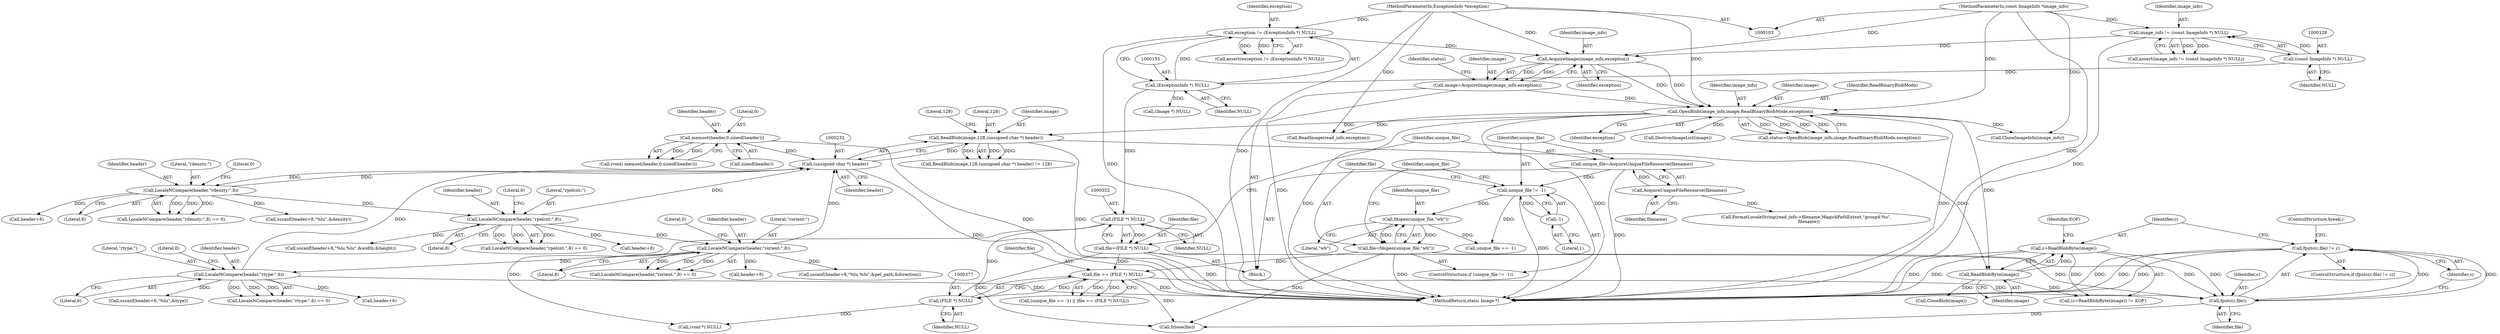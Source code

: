 digraph "0_ImageMagick_6b6bff054d569a77973f2140c0e86366e6168a6c@API" {
"1000390" [label="(Call,fputc(c,file) != c)"];
"1000391" [label="(Call,fputc(c,file))"];
"1000384" [label="(Call,c=ReadBlobByte(image))"];
"1000386" [label="(Call,ReadBlobByte(image))"];
"1000170" [label="(Call,OpenBlob(image_info,image,ReadBinaryBlobMode,exception))"];
"1000165" [label="(Call,AcquireImage(image_info,exception))"];
"1000125" [label="(Call,image_info != (const ImageInfo *) NULL)"];
"1000104" [label="(MethodParameterIn,const ImageInfo *image_info)"];
"1000127" [label="(Call,(const ImageInfo *) NULL)"];
"1000152" [label="(Call,exception != (ExceptionInfo *) NULL)"];
"1000105" [label="(MethodParameterIn,ExceptionInfo *exception)"];
"1000154" [label="(Call,(ExceptionInfo *) NULL)"];
"1000163" [label="(Call,image=AcquireImage(image_info,exception))"];
"1000228" [label="(Call,ReadBlob(image,128,(unsigned char *) header))"];
"1000231" [label="(Call,(unsigned char *) header)"];
"1000332" [label="(Call,LocaleNCompare(header,\"rtype:\",6))"];
"1000283" [label="(Call,LocaleNCompare(header,\"rorient:\",8))"];
"1000263" [label="(Call,LocaleNCompare(header,\"rpelcnt:\",8))"];
"1000245" [label="(Call,LocaleNCompare(header,\"rdensty:\",8))"];
"1000190" [label="(Call,memset(header,0,sizeof(header)))"];
"1000374" [label="(Call,file == (FILE *) NULL)"];
"1000363" [label="(Call,file=fdopen(unique_file,\"wb\"))"];
"1000365" [label="(Call,fdopen(unique_file,\"wb\"))"];
"1000359" [label="(Call,unique_file != -1)"];
"1000354" [label="(Call,unique_file=AcquireUniqueFileResource(filename))"];
"1000356" [label="(Call,AcquireUniqueFileResource(filename))"];
"1000361" [label="(Call,-1)"];
"1000349" [label="(Call,file=(FILE *) NULL)"];
"1000351" [label="(Call,(FILE *) NULL)"];
"1000376" [label="(Call,(FILE *) NULL)"];
"1000369" [label="(Call,(unique_file == -1) || (file == (FILE *) NULL))"];
"1000362" [label="(Literal,1)"];
"1000227" [label="(Call,ReadBlob(image,128,(unsigned char *) header) != 128)"];
"1000467" [label="(Call,ReadImage(read_info,exception))"];
"1000385" [label="(Identifier,c)"];
"1000193" [label="(Call,sizeof(header))"];
"1000165" [label="(Call,AcquireImage(image_info,exception))"];
"1000420" [label="(Call,FormatLocaleString(read_info->filename,MagickPathExtent,\"group4:%s\",\n    filename))"];
"1000174" [label="(Identifier,exception)"];
"1000340" [label="(Call,sscanf(header+6,\"%lu\",&type))"];
"1000272" [label="(Call,header+8)"];
"1000230" [label="(Literal,128)"];
"1000124" [label="(Call,assert(image_info != (const ImageInfo *) NULL))"];
"1000247" [label="(Literal,\"rdensty:\")"];
"1000341" [label="(Call,header+6)"];
"1000185" [label="(Call,(Image *) NULL)"];
"1000173" [label="(Identifier,ReadBinaryBlobMode)"];
"1000389" [label="(ControlStructure,if (fputc(c,file) != c))"];
"1000182" [label="(Call,DestroyImageList(image))"];
"1000190" [label="(Call,memset(header,0,sizeof(header)))"];
"1000129" [label="(Identifier,NULL)"];
"1000402" [label="(Call,CloseBlob(image))"];
"1000126" [label="(Identifier,image_info)"];
"1000383" [label="(Call,(c=ReadBlobByte(image)) != EOF)"];
"1000360" [label="(Identifier,unique_file)"];
"1000284" [label="(Identifier,header)"];
"1000394" [label="(Identifier,c)"];
"1000388" [label="(Identifier,EOF)"];
"1000169" [label="(Identifier,status)"];
"1000390" [label="(Call,fputc(c,file) != c)"];
"1000263" [label="(Call,LocaleNCompare(header,\"rpelcnt:\",8))"];
"1000515" [label="(MethodReturn,static Image *)"];
"1000167" [label="(Identifier,exception)"];
"1000125" [label="(Call,image_info != (const ImageInfo *) NULL)"];
"1000285" [label="(Literal,\"rorient:\")"];
"1000104" [label="(MethodParameterIn,const ImageInfo *image_info)"];
"1000245" [label="(Call,LocaleNCompare(header,\"rdensty:\",8))"];
"1000262" [label="(Call,LocaleNCompare(header,\"rpelcnt:\",8) == 0)"];
"1000127" [label="(Call,(const ImageInfo *) NULL)"];
"1000191" [label="(Identifier,header)"];
"1000376" [label="(Call,(FILE *) NULL)"];
"1000365" [label="(Call,fdopen(unique_file,\"wb\"))"];
"1000164" [label="(Identifier,image)"];
"1000282" [label="(Call,LocaleNCompare(header,\"rorient:\",8) == 0)"];
"1000156" [label="(Identifier,NULL)"];
"1000359" [label="(Call,unique_file != -1)"];
"1000375" [label="(Identifier,file)"];
"1000354" [label="(Call,unique_file=AcquireUniqueFileResource(filename))"];
"1000334" [label="(Literal,\"rtype:\")"];
"1000170" [label="(Call,OpenBlob(image_info,image,ReadBinaryBlobMode,exception))"];
"1000192" [label="(Literal,0)"];
"1000264" [label="(Identifier,header)"];
"1000364" [label="(Identifier,file)"];
"1000349" [label="(Call,file=(FILE *) NULL)"];
"1000153" [label="(Identifier,exception)"];
"1000171" [label="(Identifier,image_info)"];
"1000351" [label="(Call,(FILE *) NULL)"];
"1000249" [label="(Literal,0)"];
"1000154" [label="(Call,(ExceptionInfo *) NULL)"];
"1000387" [label="(Identifier,image)"];
"1000151" [label="(Call,assert(exception != (ExceptionInfo *) NULL))"];
"1000366" [label="(Identifier,unique_file)"];
"1000228" [label="(Call,ReadBlob(image,128,(unsigned char *) header))"];
"1000374" [label="(Call,file == (FILE *) NULL)"];
"1000283" [label="(Call,LocaleNCompare(header,\"rorient:\",8))"];
"1000229" [label="(Identifier,image)"];
"1000332" [label="(Call,LocaleNCompare(header,\"rtype:\",6))"];
"1000246" [label="(Identifier,header)"];
"1000391" [label="(Call,fputc(c,file))"];
"1000248" [label="(Literal,8)"];
"1000414" [label="(Call,(void *) NULL)"];
"1000163" [label="(Call,image=AcquireImage(image_info,exception))"];
"1000231" [label="(Call,(unsigned char *) header)"];
"1000361" [label="(Call,-1)"];
"1000152" [label="(Call,exception != (ExceptionInfo *) NULL)"];
"1000336" [label="(Literal,0)"];
"1000353" [label="(Identifier,NULL)"];
"1000398" [label="(Call,fclose(file))"];
"1000370" [label="(Call,unique_file == -1)"];
"1000386" [label="(Call,ReadBlobByte(image))"];
"1000267" [label="(Literal,0)"];
"1000384" [label="(Call,c=ReadBlobByte(image))"];
"1000350" [label="(Identifier,file)"];
"1000233" [label="(Identifier,header)"];
"1000106" [label="(Block,)"];
"1000392" [label="(Identifier,c)"];
"1000271" [label="(Call,sscanf(header+8,\"%lu,%lu\",&width,&height))"];
"1000410" [label="(Call,CloneImageInfo(image_info))"];
"1000266" [label="(Literal,8)"];
"1000166" [label="(Identifier,image_info)"];
"1000292" [label="(Call,header+8)"];
"1000286" [label="(Literal,8)"];
"1000333" [label="(Identifier,header)"];
"1000172" [label="(Identifier,image)"];
"1000355" [label="(Identifier,unique_file)"];
"1000367" [label="(Literal,\"wb\")"];
"1000393" [label="(Identifier,file)"];
"1000358" [label="(ControlStructure,if (unique_file != -1))"];
"1000356" [label="(Call,AcquireUniqueFileResource(filename))"];
"1000357" [label="(Identifier,filename)"];
"1000188" [label="(Call,(void) memset(header,0,sizeof(header)))"];
"1000234" [label="(Literal,128)"];
"1000287" [label="(Literal,0)"];
"1000371" [label="(Identifier,unique_file)"];
"1000291" [label="(Call,sscanf(header+8,\"%lu,%lu\",&pel_path,&direction))"];
"1000331" [label="(Call,LocaleNCompare(header,\"rtype:\",6) == 0)"];
"1000244" [label="(Call,LocaleNCompare(header,\"rdensty:\",8) == 0)"];
"1000253" [label="(Call,sscanf(header+8,\"%lu\",&density))"];
"1000363" [label="(Call,file=fdopen(unique_file,\"wb\"))"];
"1000395" [label="(ControlStructure,break;)"];
"1000168" [label="(Call,status=OpenBlob(image_info,image,ReadBinaryBlobMode,exception))"];
"1000378" [label="(Identifier,NULL)"];
"1000105" [label="(MethodParameterIn,ExceptionInfo *exception)"];
"1000265" [label="(Literal,\"rpelcnt:\")"];
"1000254" [label="(Call,header+8)"];
"1000335" [label="(Literal,6)"];
"1000390" -> "1000389"  [label="AST: "];
"1000390" -> "1000394"  [label="CFG: "];
"1000391" -> "1000390"  [label="AST: "];
"1000394" -> "1000390"  [label="AST: "];
"1000385" -> "1000390"  [label="CFG: "];
"1000395" -> "1000390"  [label="CFG: "];
"1000390" -> "1000515"  [label="DDG: "];
"1000390" -> "1000515"  [label="DDG: "];
"1000390" -> "1000515"  [label="DDG: "];
"1000391" -> "1000390"  [label="DDG: "];
"1000391" -> "1000390"  [label="DDG: "];
"1000391" -> "1000393"  [label="CFG: "];
"1000392" -> "1000391"  [label="AST: "];
"1000393" -> "1000391"  [label="AST: "];
"1000394" -> "1000391"  [label="CFG: "];
"1000384" -> "1000391"  [label="DDG: "];
"1000374" -> "1000391"  [label="DDG: "];
"1000363" -> "1000391"  [label="DDG: "];
"1000349" -> "1000391"  [label="DDG: "];
"1000391" -> "1000398"  [label="DDG: "];
"1000384" -> "1000383"  [label="AST: "];
"1000384" -> "1000386"  [label="CFG: "];
"1000385" -> "1000384"  [label="AST: "];
"1000386" -> "1000384"  [label="AST: "];
"1000388" -> "1000384"  [label="CFG: "];
"1000384" -> "1000515"  [label="DDG: "];
"1000384" -> "1000515"  [label="DDG: "];
"1000384" -> "1000383"  [label="DDG: "];
"1000386" -> "1000384"  [label="DDG: "];
"1000386" -> "1000387"  [label="CFG: "];
"1000387" -> "1000386"  [label="AST: "];
"1000386" -> "1000383"  [label="DDG: "];
"1000170" -> "1000386"  [label="DDG: "];
"1000228" -> "1000386"  [label="DDG: "];
"1000386" -> "1000402"  [label="DDG: "];
"1000170" -> "1000168"  [label="AST: "];
"1000170" -> "1000174"  [label="CFG: "];
"1000171" -> "1000170"  [label="AST: "];
"1000172" -> "1000170"  [label="AST: "];
"1000173" -> "1000170"  [label="AST: "];
"1000174" -> "1000170"  [label="AST: "];
"1000168" -> "1000170"  [label="CFG: "];
"1000170" -> "1000515"  [label="DDG: "];
"1000170" -> "1000515"  [label="DDG: "];
"1000170" -> "1000515"  [label="DDG: "];
"1000170" -> "1000168"  [label="DDG: "];
"1000170" -> "1000168"  [label="DDG: "];
"1000170" -> "1000168"  [label="DDG: "];
"1000170" -> "1000168"  [label="DDG: "];
"1000165" -> "1000170"  [label="DDG: "];
"1000165" -> "1000170"  [label="DDG: "];
"1000104" -> "1000170"  [label="DDG: "];
"1000163" -> "1000170"  [label="DDG: "];
"1000105" -> "1000170"  [label="DDG: "];
"1000170" -> "1000182"  [label="DDG: "];
"1000170" -> "1000228"  [label="DDG: "];
"1000170" -> "1000410"  [label="DDG: "];
"1000170" -> "1000467"  [label="DDG: "];
"1000165" -> "1000163"  [label="AST: "];
"1000165" -> "1000167"  [label="CFG: "];
"1000166" -> "1000165"  [label="AST: "];
"1000167" -> "1000165"  [label="AST: "];
"1000163" -> "1000165"  [label="CFG: "];
"1000165" -> "1000163"  [label="DDG: "];
"1000165" -> "1000163"  [label="DDG: "];
"1000125" -> "1000165"  [label="DDG: "];
"1000104" -> "1000165"  [label="DDG: "];
"1000152" -> "1000165"  [label="DDG: "];
"1000105" -> "1000165"  [label="DDG: "];
"1000125" -> "1000124"  [label="AST: "];
"1000125" -> "1000127"  [label="CFG: "];
"1000126" -> "1000125"  [label="AST: "];
"1000127" -> "1000125"  [label="AST: "];
"1000124" -> "1000125"  [label="CFG: "];
"1000125" -> "1000515"  [label="DDG: "];
"1000125" -> "1000124"  [label="DDG: "];
"1000125" -> "1000124"  [label="DDG: "];
"1000104" -> "1000125"  [label="DDG: "];
"1000127" -> "1000125"  [label="DDG: "];
"1000104" -> "1000103"  [label="AST: "];
"1000104" -> "1000515"  [label="DDG: "];
"1000104" -> "1000410"  [label="DDG: "];
"1000127" -> "1000129"  [label="CFG: "];
"1000128" -> "1000127"  [label="AST: "];
"1000129" -> "1000127"  [label="AST: "];
"1000127" -> "1000154"  [label="DDG: "];
"1000152" -> "1000151"  [label="AST: "];
"1000152" -> "1000154"  [label="CFG: "];
"1000153" -> "1000152"  [label="AST: "];
"1000154" -> "1000152"  [label="AST: "];
"1000151" -> "1000152"  [label="CFG: "];
"1000152" -> "1000515"  [label="DDG: "];
"1000152" -> "1000151"  [label="DDG: "];
"1000152" -> "1000151"  [label="DDG: "];
"1000105" -> "1000152"  [label="DDG: "];
"1000154" -> "1000152"  [label="DDG: "];
"1000105" -> "1000103"  [label="AST: "];
"1000105" -> "1000515"  [label="DDG: "];
"1000105" -> "1000467"  [label="DDG: "];
"1000154" -> "1000156"  [label="CFG: "];
"1000155" -> "1000154"  [label="AST: "];
"1000156" -> "1000154"  [label="AST: "];
"1000154" -> "1000185"  [label="DDG: "];
"1000154" -> "1000351"  [label="DDG: "];
"1000163" -> "1000106"  [label="AST: "];
"1000164" -> "1000163"  [label="AST: "];
"1000169" -> "1000163"  [label="CFG: "];
"1000163" -> "1000515"  [label="DDG: "];
"1000228" -> "1000227"  [label="AST: "];
"1000228" -> "1000231"  [label="CFG: "];
"1000229" -> "1000228"  [label="AST: "];
"1000230" -> "1000228"  [label="AST: "];
"1000231" -> "1000228"  [label="AST: "];
"1000234" -> "1000228"  [label="CFG: "];
"1000228" -> "1000515"  [label="DDG: "];
"1000228" -> "1000227"  [label="DDG: "];
"1000228" -> "1000227"  [label="DDG: "];
"1000228" -> "1000227"  [label="DDG: "];
"1000231" -> "1000228"  [label="DDG: "];
"1000231" -> "1000233"  [label="CFG: "];
"1000232" -> "1000231"  [label="AST: "];
"1000233" -> "1000231"  [label="AST: "];
"1000231" -> "1000515"  [label="DDG: "];
"1000332" -> "1000231"  [label="DDG: "];
"1000190" -> "1000231"  [label="DDG: "];
"1000283" -> "1000231"  [label="DDG: "];
"1000245" -> "1000231"  [label="DDG: "];
"1000263" -> "1000231"  [label="DDG: "];
"1000231" -> "1000245"  [label="DDG: "];
"1000332" -> "1000331"  [label="AST: "];
"1000332" -> "1000335"  [label="CFG: "];
"1000333" -> "1000332"  [label="AST: "];
"1000334" -> "1000332"  [label="AST: "];
"1000335" -> "1000332"  [label="AST: "];
"1000336" -> "1000332"  [label="CFG: "];
"1000332" -> "1000515"  [label="DDG: "];
"1000332" -> "1000331"  [label="DDG: "];
"1000332" -> "1000331"  [label="DDG: "];
"1000332" -> "1000331"  [label="DDG: "];
"1000283" -> "1000332"  [label="DDG: "];
"1000332" -> "1000340"  [label="DDG: "];
"1000332" -> "1000341"  [label="DDG: "];
"1000283" -> "1000282"  [label="AST: "];
"1000283" -> "1000286"  [label="CFG: "];
"1000284" -> "1000283"  [label="AST: "];
"1000285" -> "1000283"  [label="AST: "];
"1000286" -> "1000283"  [label="AST: "];
"1000287" -> "1000283"  [label="CFG: "];
"1000283" -> "1000282"  [label="DDG: "];
"1000283" -> "1000282"  [label="DDG: "];
"1000283" -> "1000282"  [label="DDG: "];
"1000263" -> "1000283"  [label="DDG: "];
"1000283" -> "1000291"  [label="DDG: "];
"1000283" -> "1000292"  [label="DDG: "];
"1000263" -> "1000262"  [label="AST: "];
"1000263" -> "1000266"  [label="CFG: "];
"1000264" -> "1000263"  [label="AST: "];
"1000265" -> "1000263"  [label="AST: "];
"1000266" -> "1000263"  [label="AST: "];
"1000267" -> "1000263"  [label="CFG: "];
"1000263" -> "1000262"  [label="DDG: "];
"1000263" -> "1000262"  [label="DDG: "];
"1000263" -> "1000262"  [label="DDG: "];
"1000245" -> "1000263"  [label="DDG: "];
"1000263" -> "1000271"  [label="DDG: "];
"1000263" -> "1000272"  [label="DDG: "];
"1000245" -> "1000244"  [label="AST: "];
"1000245" -> "1000248"  [label="CFG: "];
"1000246" -> "1000245"  [label="AST: "];
"1000247" -> "1000245"  [label="AST: "];
"1000248" -> "1000245"  [label="AST: "];
"1000249" -> "1000245"  [label="CFG: "];
"1000245" -> "1000244"  [label="DDG: "];
"1000245" -> "1000244"  [label="DDG: "];
"1000245" -> "1000244"  [label="DDG: "];
"1000245" -> "1000253"  [label="DDG: "];
"1000245" -> "1000254"  [label="DDG: "];
"1000190" -> "1000188"  [label="AST: "];
"1000190" -> "1000193"  [label="CFG: "];
"1000191" -> "1000190"  [label="AST: "];
"1000192" -> "1000190"  [label="AST: "];
"1000193" -> "1000190"  [label="AST: "];
"1000188" -> "1000190"  [label="CFG: "];
"1000190" -> "1000515"  [label="DDG: "];
"1000190" -> "1000188"  [label="DDG: "];
"1000190" -> "1000188"  [label="DDG: "];
"1000374" -> "1000369"  [label="AST: "];
"1000374" -> "1000376"  [label="CFG: "];
"1000375" -> "1000374"  [label="AST: "];
"1000376" -> "1000374"  [label="AST: "];
"1000369" -> "1000374"  [label="CFG: "];
"1000374" -> "1000515"  [label="DDG: "];
"1000374" -> "1000369"  [label="DDG: "];
"1000374" -> "1000369"  [label="DDG: "];
"1000363" -> "1000374"  [label="DDG: "];
"1000349" -> "1000374"  [label="DDG: "];
"1000376" -> "1000374"  [label="DDG: "];
"1000374" -> "1000398"  [label="DDG: "];
"1000363" -> "1000358"  [label="AST: "];
"1000363" -> "1000365"  [label="CFG: "];
"1000364" -> "1000363"  [label="AST: "];
"1000365" -> "1000363"  [label="AST: "];
"1000371" -> "1000363"  [label="CFG: "];
"1000363" -> "1000515"  [label="DDG: "];
"1000365" -> "1000363"  [label="DDG: "];
"1000365" -> "1000363"  [label="DDG: "];
"1000363" -> "1000398"  [label="DDG: "];
"1000365" -> "1000367"  [label="CFG: "];
"1000366" -> "1000365"  [label="AST: "];
"1000367" -> "1000365"  [label="AST: "];
"1000359" -> "1000365"  [label="DDG: "];
"1000365" -> "1000370"  [label="DDG: "];
"1000359" -> "1000358"  [label="AST: "];
"1000359" -> "1000361"  [label="CFG: "];
"1000360" -> "1000359"  [label="AST: "];
"1000361" -> "1000359"  [label="AST: "];
"1000364" -> "1000359"  [label="CFG: "];
"1000371" -> "1000359"  [label="CFG: "];
"1000359" -> "1000515"  [label="DDG: "];
"1000354" -> "1000359"  [label="DDG: "];
"1000361" -> "1000359"  [label="DDG: "];
"1000359" -> "1000370"  [label="DDG: "];
"1000354" -> "1000106"  [label="AST: "];
"1000354" -> "1000356"  [label="CFG: "];
"1000355" -> "1000354"  [label="AST: "];
"1000356" -> "1000354"  [label="AST: "];
"1000360" -> "1000354"  [label="CFG: "];
"1000354" -> "1000515"  [label="DDG: "];
"1000356" -> "1000354"  [label="DDG: "];
"1000356" -> "1000357"  [label="CFG: "];
"1000357" -> "1000356"  [label="AST: "];
"1000356" -> "1000420"  [label="DDG: "];
"1000361" -> "1000362"  [label="CFG: "];
"1000362" -> "1000361"  [label="AST: "];
"1000349" -> "1000106"  [label="AST: "];
"1000349" -> "1000351"  [label="CFG: "];
"1000350" -> "1000349"  [label="AST: "];
"1000351" -> "1000349"  [label="AST: "];
"1000355" -> "1000349"  [label="CFG: "];
"1000349" -> "1000515"  [label="DDG: "];
"1000351" -> "1000349"  [label="DDG: "];
"1000349" -> "1000398"  [label="DDG: "];
"1000351" -> "1000353"  [label="CFG: "];
"1000352" -> "1000351"  [label="AST: "];
"1000353" -> "1000351"  [label="AST: "];
"1000351" -> "1000376"  [label="DDG: "];
"1000351" -> "1000414"  [label="DDG: "];
"1000376" -> "1000378"  [label="CFG: "];
"1000377" -> "1000376"  [label="AST: "];
"1000378" -> "1000376"  [label="AST: "];
"1000376" -> "1000414"  [label="DDG: "];
}

